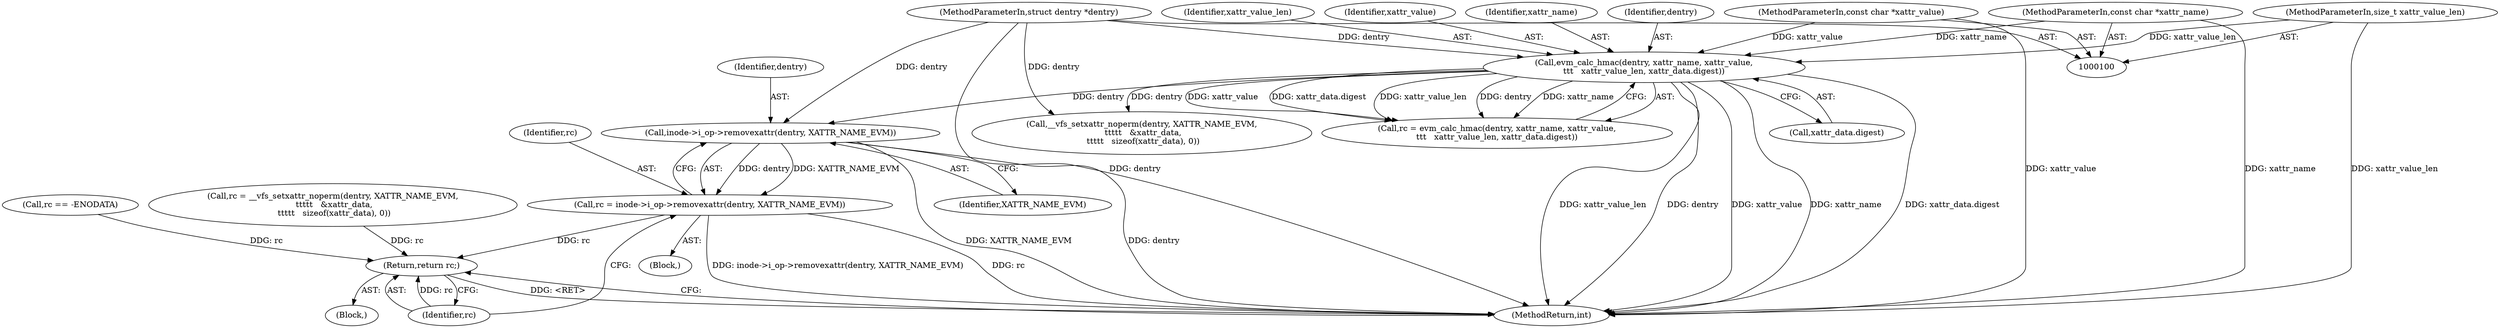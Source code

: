 digraph "0_linux_a67adb997419fb53540d4a4f79c6471c60bc69b6@API" {
"1000162" [label="(Call,inode->i_op->removexattr(dentry, XATTR_NAME_EVM))"];
"1000119" [label="(Call,evm_calc_hmac(dentry, xattr_name, xattr_value,\n\t\t\t   xattr_value_len, xattr_data.digest))"];
"1000101" [label="(MethodParameterIn,struct dentry *dentry)"];
"1000102" [label="(MethodParameterIn,const char *xattr_name)"];
"1000103" [label="(MethodParameterIn,const char *xattr_value)"];
"1000104" [label="(MethodParameterIn,size_t xattr_value_len)"];
"1000160" [label="(Call,rc = inode->i_op->removexattr(dentry, XATTR_NAME_EVM))"];
"1000165" [label="(Return,return rc;)"];
"1000105" [label="(Block,)"];
"1000123" [label="(Identifier,xattr_value_len)"];
"1000165" [label="(Return,return rc;)"];
"1000119" [label="(Call,evm_calc_hmac(dentry, xattr_name, xattr_value,\n\t\t\t   xattr_value_len, xattr_data.digest))"];
"1000161" [label="(Identifier,rc)"];
"1000137" [label="(Call,rc = __vfs_setxattr_noperm(dentry, XATTR_NAME_EVM,\n \t\t\t\t\t   &xattr_data,\n \t\t\t\t\t   sizeof(xattr_data), 0))"];
"1000150" [label="(Call,rc == -ENODATA)"];
"1000122" [label="(Identifier,xattr_value)"];
"1000164" [label="(Identifier,XATTR_NAME_EVM)"];
"1000163" [label="(Identifier,dentry)"];
"1000162" [label="(Call,inode->i_op->removexattr(dentry, XATTR_NAME_EVM))"];
"1000124" [label="(Call,xattr_data.digest)"];
"1000166" [label="(Identifier,rc)"];
"1000167" [label="(MethodReturn,int)"];
"1000159" [label="(Block,)"];
"1000117" [label="(Call,rc = evm_calc_hmac(dentry, xattr_name, xattr_value,\n\t\t\t   xattr_value_len, xattr_data.digest))"];
"1000139" [label="(Call,__vfs_setxattr_noperm(dentry, XATTR_NAME_EVM,\n \t\t\t\t\t   &xattr_data,\n \t\t\t\t\t   sizeof(xattr_data), 0))"];
"1000102" [label="(MethodParameterIn,const char *xattr_name)"];
"1000101" [label="(MethodParameterIn,struct dentry *dentry)"];
"1000120" [label="(Identifier,dentry)"];
"1000104" [label="(MethodParameterIn,size_t xattr_value_len)"];
"1000160" [label="(Call,rc = inode->i_op->removexattr(dentry, XATTR_NAME_EVM))"];
"1000121" [label="(Identifier,xattr_name)"];
"1000103" [label="(MethodParameterIn,const char *xattr_value)"];
"1000162" -> "1000160"  [label="AST: "];
"1000162" -> "1000164"  [label="CFG: "];
"1000163" -> "1000162"  [label="AST: "];
"1000164" -> "1000162"  [label="AST: "];
"1000160" -> "1000162"  [label="CFG: "];
"1000162" -> "1000167"  [label="DDG: XATTR_NAME_EVM"];
"1000162" -> "1000167"  [label="DDG: dentry"];
"1000162" -> "1000160"  [label="DDG: dentry"];
"1000162" -> "1000160"  [label="DDG: XATTR_NAME_EVM"];
"1000119" -> "1000162"  [label="DDG: dentry"];
"1000101" -> "1000162"  [label="DDG: dentry"];
"1000119" -> "1000117"  [label="AST: "];
"1000119" -> "1000124"  [label="CFG: "];
"1000120" -> "1000119"  [label="AST: "];
"1000121" -> "1000119"  [label="AST: "];
"1000122" -> "1000119"  [label="AST: "];
"1000123" -> "1000119"  [label="AST: "];
"1000124" -> "1000119"  [label="AST: "];
"1000117" -> "1000119"  [label="CFG: "];
"1000119" -> "1000167"  [label="DDG: xattr_name"];
"1000119" -> "1000167"  [label="DDG: xattr_data.digest"];
"1000119" -> "1000167"  [label="DDG: xattr_value_len"];
"1000119" -> "1000167"  [label="DDG: dentry"];
"1000119" -> "1000167"  [label="DDG: xattr_value"];
"1000119" -> "1000117"  [label="DDG: xattr_value"];
"1000119" -> "1000117"  [label="DDG: xattr_data.digest"];
"1000119" -> "1000117"  [label="DDG: xattr_value_len"];
"1000119" -> "1000117"  [label="DDG: dentry"];
"1000119" -> "1000117"  [label="DDG: xattr_name"];
"1000101" -> "1000119"  [label="DDG: dentry"];
"1000102" -> "1000119"  [label="DDG: xattr_name"];
"1000103" -> "1000119"  [label="DDG: xattr_value"];
"1000104" -> "1000119"  [label="DDG: xattr_value_len"];
"1000119" -> "1000139"  [label="DDG: dentry"];
"1000101" -> "1000100"  [label="AST: "];
"1000101" -> "1000167"  [label="DDG: dentry"];
"1000101" -> "1000139"  [label="DDG: dentry"];
"1000102" -> "1000100"  [label="AST: "];
"1000102" -> "1000167"  [label="DDG: xattr_name"];
"1000103" -> "1000100"  [label="AST: "];
"1000103" -> "1000167"  [label="DDG: xattr_value"];
"1000104" -> "1000100"  [label="AST: "];
"1000104" -> "1000167"  [label="DDG: xattr_value_len"];
"1000160" -> "1000159"  [label="AST: "];
"1000161" -> "1000160"  [label="AST: "];
"1000166" -> "1000160"  [label="CFG: "];
"1000160" -> "1000167"  [label="DDG: rc"];
"1000160" -> "1000167"  [label="DDG: inode->i_op->removexattr(dentry, XATTR_NAME_EVM)"];
"1000160" -> "1000165"  [label="DDG: rc"];
"1000165" -> "1000105"  [label="AST: "];
"1000165" -> "1000166"  [label="CFG: "];
"1000166" -> "1000165"  [label="AST: "];
"1000167" -> "1000165"  [label="CFG: "];
"1000165" -> "1000167"  [label="DDG: <RET>"];
"1000166" -> "1000165"  [label="DDG: rc"];
"1000150" -> "1000165"  [label="DDG: rc"];
"1000137" -> "1000165"  [label="DDG: rc"];
}
